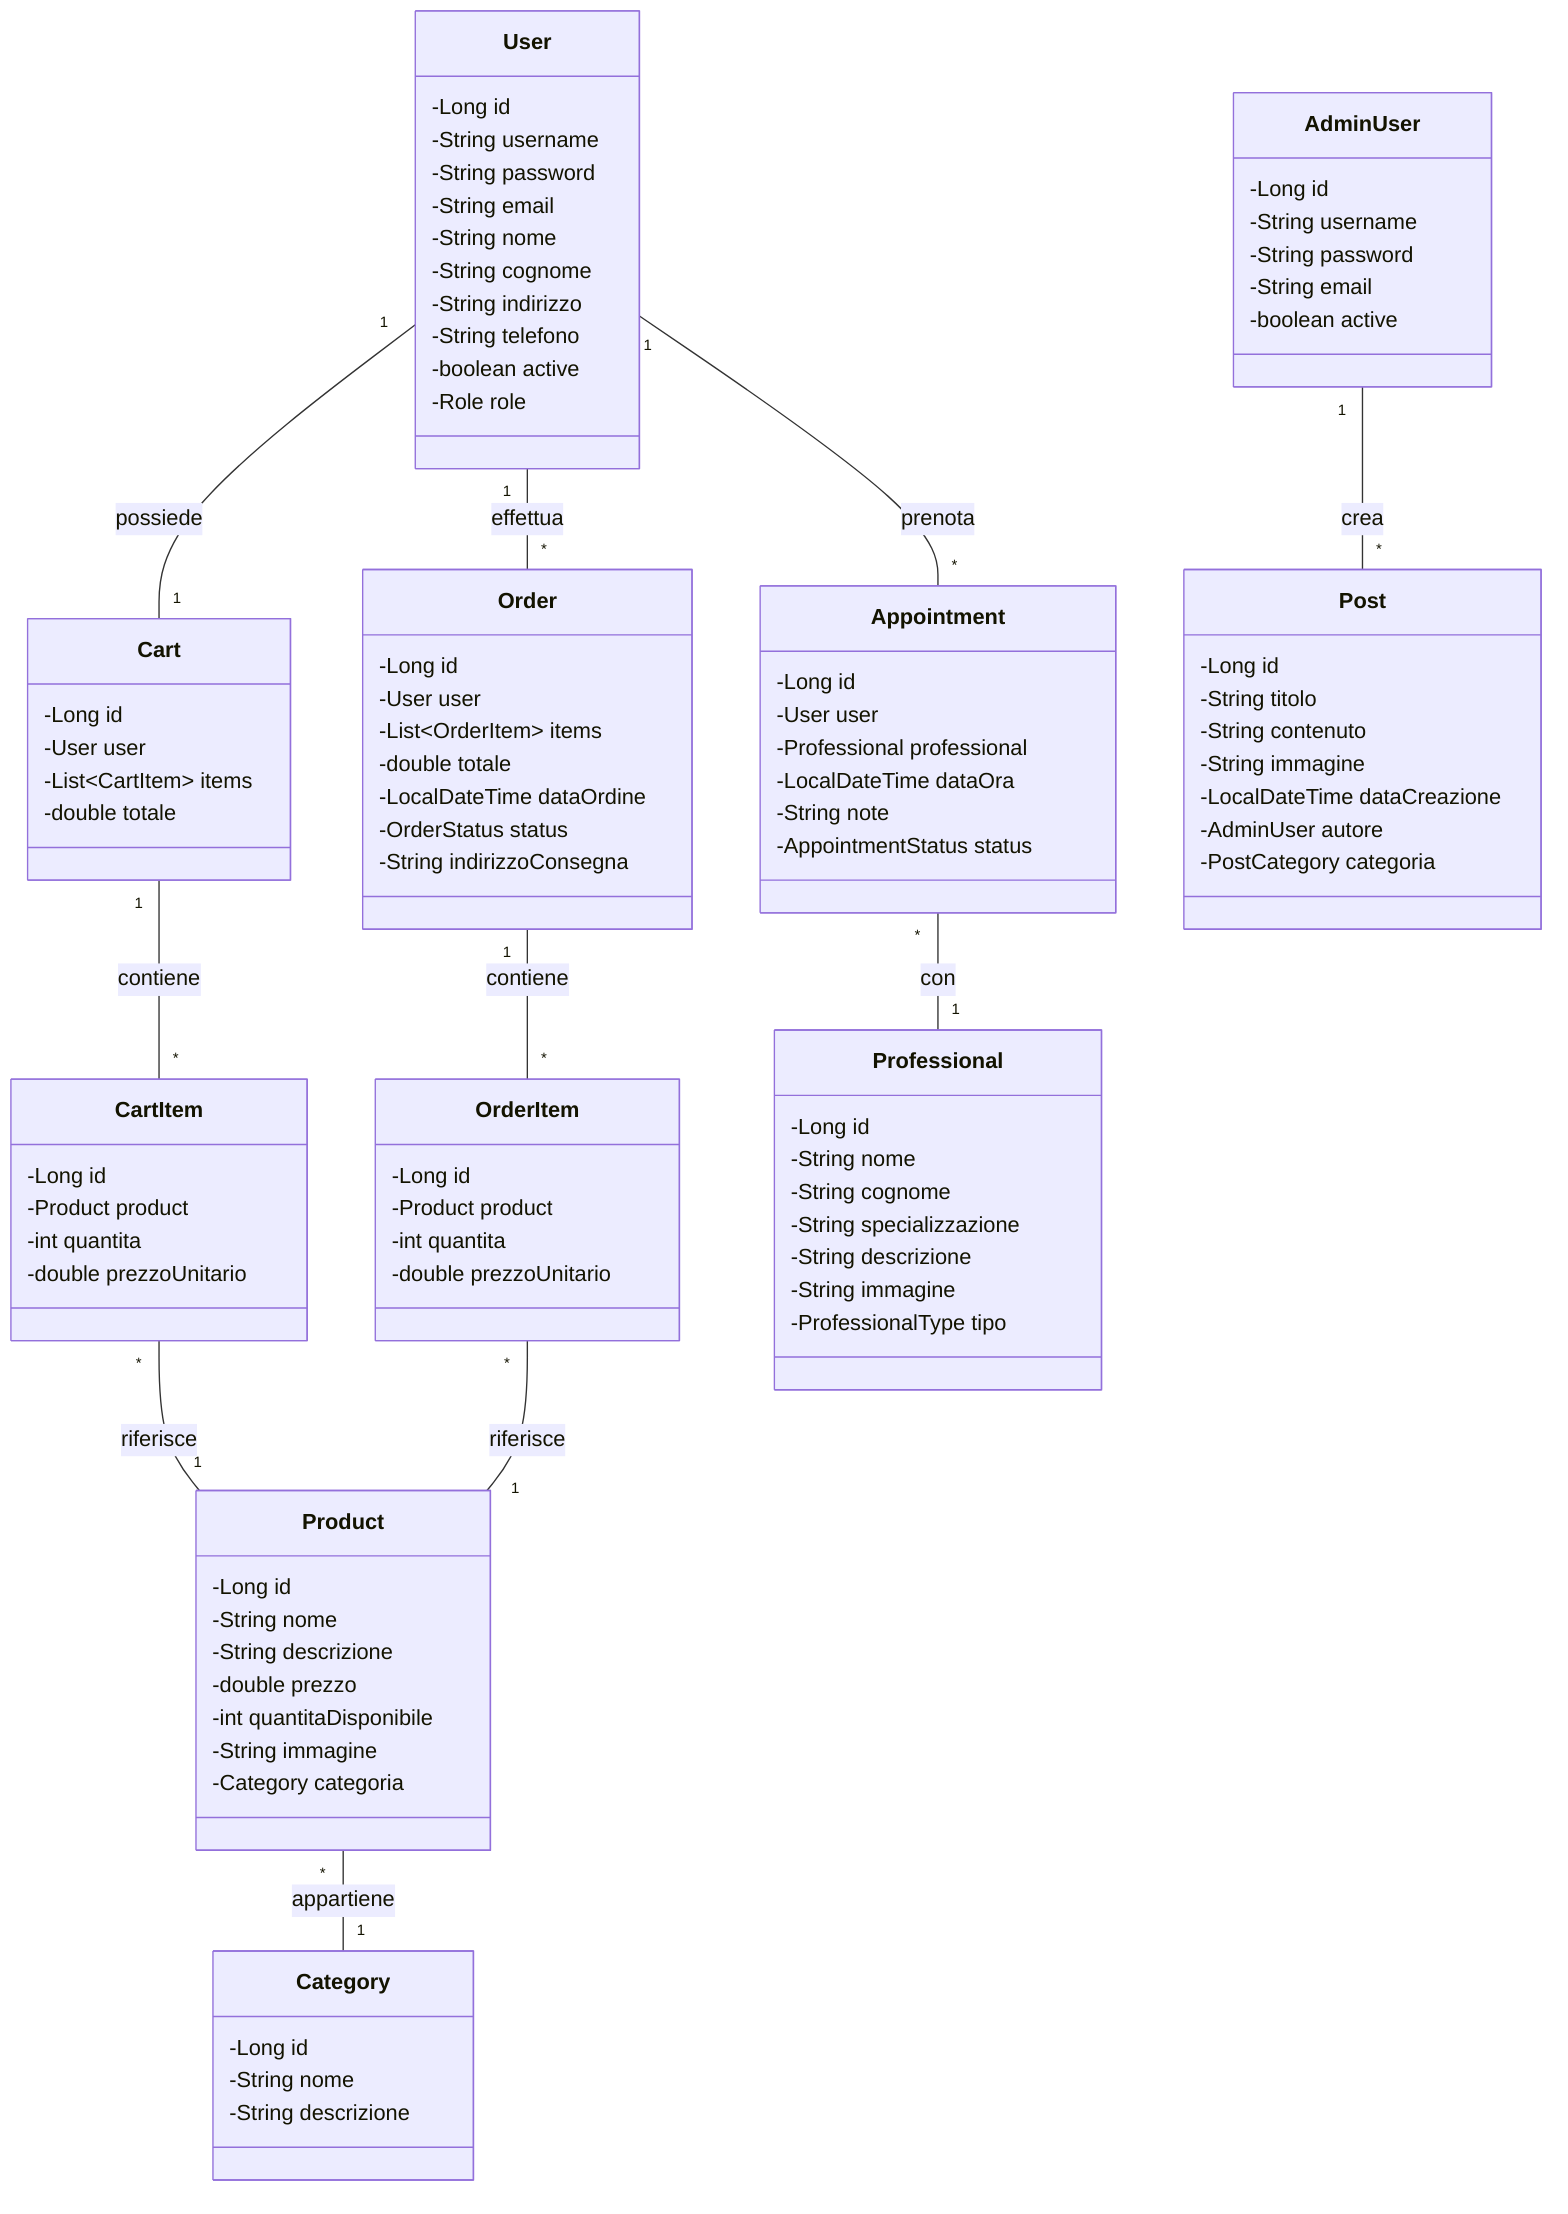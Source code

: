 classDiagram
    class User {
        -Long id
        -String username
        -String password
        -String email
        -String nome
        -String cognome
        -String indirizzo
        -String telefono
        -boolean active
        -Role role
    }
    
    class AdminUser {
        -Long id
        -String username
        -String password
        -String email
        -boolean active
    }
    
    class Product {
        -Long id
        -String nome
        -String descrizione
        -double prezzo
        -int quantitaDisponibile
        -String immagine
        -Category categoria
    }
    
    class Category {
        -Long id
        -String nome
        -String descrizione
    }
    
    class Cart {
        -Long id
        -User user
        -List~CartItem~ items
        -double totale
    }
    
    class CartItem {
        -Long id
        -Product product
        -int quantita
        -double prezzoUnitario
    }
    
    class Order {
        -Long id
        -User user
        -List~OrderItem~ items
        -double totale
        -LocalDateTime dataOrdine
        -OrderStatus status
        -String indirizzoConsegna
    }
    
    class OrderItem {
        -Long id
        -Product product
        -int quantita
        -double prezzoUnitario
    }
    
    class Professional {
        -Long id
        -String nome
        -String cognome
        -String specializzazione
        -String descrizione
        -String immagine
        -ProfessionalType tipo
    }
    
    class Appointment {
        -Long id
        -User user
        -Professional professional
        -LocalDateTime dataOra
        -String note
        -AppointmentStatus status
    }
    
    class Post {
        -Long id
        -String titolo
        -String contenuto
        -String immagine
        -LocalDateTime dataCreazione
        -AdminUser autore
        -PostCategory categoria
    }
    
    User "1" -- "1" Cart : possiede
    Cart "1" -- "*" CartItem : contiene
    CartItem "*" -- "1" Product : riferisce
    User "1" -- "*" Order : effettua
    Order "1" -- "*" OrderItem : contiene
    OrderItem "*" -- "1" Product : riferisce
    User "1" -- "*" Appointment : prenota
    Appointment "*" -- "1" Professional : con
    AdminUser "1" -- "*" Post : crea
    Product "*" -- "1" Category : appartiene